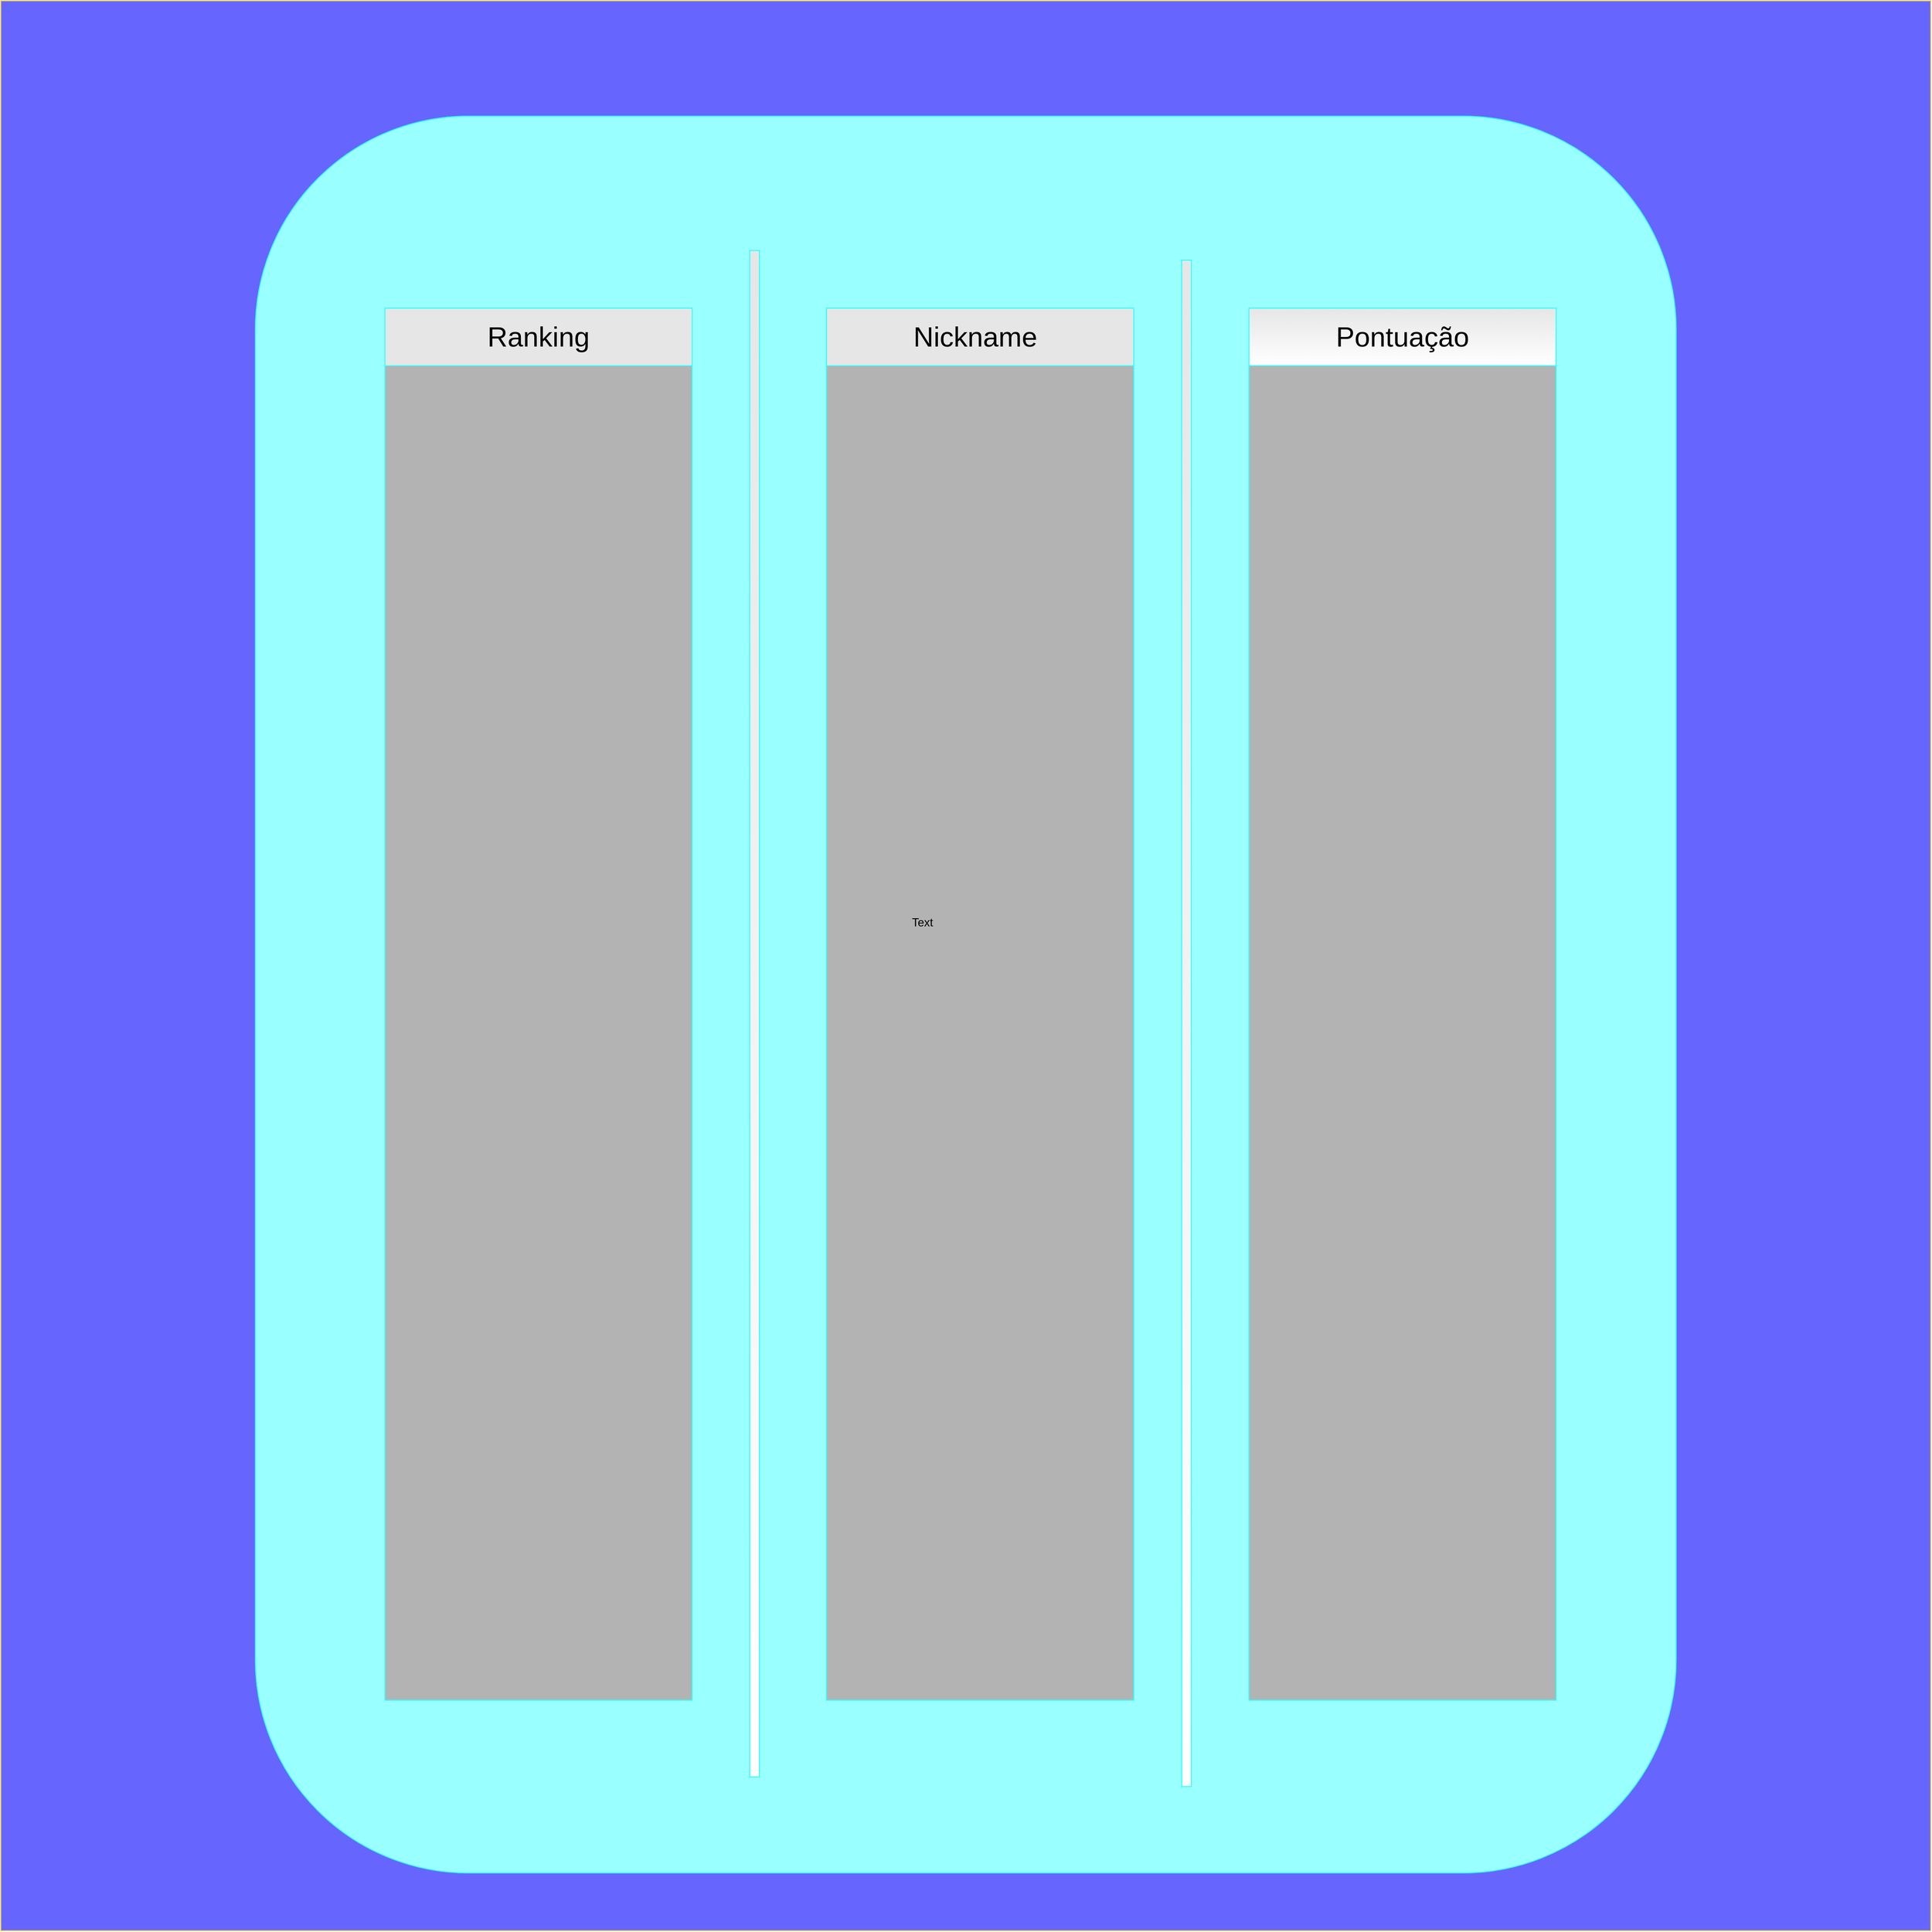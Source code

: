 <mxfile version="13.9.7" type="device"><diagram id="tdLI76YokpQRJ9Fc4uhg" name="Page-1"><mxGraphModel dx="2378" dy="1305" grid="1" gridSize="10" guides="1" tooltips="1" connect="1" arrows="1" fold="1" page="1" pageScale="1" pageWidth="1600" pageHeight="1200" math="0" shadow="0"><root><mxCell id="0"/><mxCell id="1" parent="0"/><mxCell id="Rby6YlOPOLiGavJvdLbu-1" value="" style="whiteSpace=wrap;html=1;aspect=fixed;strokeColor=#d6b656;fillColor=#6666FF;" vertex="1" parent="1"><mxGeometry x="70" y="180" width="2010" height="2010" as="geometry"/></mxCell><mxCell id="Rby6YlOPOLiGavJvdLbu-12" value="c" style="rounded=1;whiteSpace=wrap;html=1;strokeColor=#33FFFF;fillColor=#99FFFF;" vertex="1" parent="1"><mxGeometry x="335" y="300" width="1480" height="1830" as="geometry"/></mxCell><mxCell id="Rby6YlOPOLiGavJvdLbu-91" value="&lt;span style=&quot;color: rgba(0 , 0 , 0 , 0) ; font-family: monospace ; font-size: 0px&quot;&gt;%3CmxGraphModel%3E%3Croot%3E%3CmxCell%20id%3D%220%22%2F%3E%3CmxCell%20id%3D%221%22%20parent%3D%220%22%2F%3E%3CmxCell%20id%3D%222%22%20value%3D%22%22%20style%3D%22rounded%3D0%3BwhiteSpace%3Dwrap%3Bhtml%3D1%3BstrokeColor%3D%2333FFFF%3BfillColor%3D%23FFFFFF%3BgradientColor%3Dnone%3B%22%20vertex%3D%221%22%20parent%3D%221%22%3E%3CmxGeometry%20x%3D%22930%22%20y%3D%22500%22%20width%3D%22320%22%20height%3D%2260%22%20as%3D%22geometry%22%2F%3E%3C%2FmxCell%3E%3C%2Froot%3E%3C%2FmxGraphModel%3E&lt;/span&gt;" style="rounded=0;whiteSpace=wrap;html=1;strokeColor=#33FFFF;gradientColor=none;fillColor=#E6E6E6;" vertex="1" parent="1"><mxGeometry x="470" y="500" width="320" height="60" as="geometry"/></mxCell><mxCell id="Rby6YlOPOLiGavJvdLbu-92" value="" style="rounded=0;whiteSpace=wrap;html=1;strokeColor=#33FFFF;gradientColor=none;fillColor=#E6E6E6;" vertex="1" parent="1"><mxGeometry x="930" y="500" width="320" height="60" as="geometry"/></mxCell><mxCell id="Rby6YlOPOLiGavJvdLbu-93" value="" style="rounded=0;whiteSpace=wrap;html=1;strokeColor=#33FFFF;gradientColor=#ffffff;fillColor=#E6E6E6;" vertex="1" parent="1"><mxGeometry x="1370" y="500" width="320" height="60" as="geometry"/></mxCell><mxCell id="Rby6YlOPOLiGavJvdLbu-94" value="" style="rounded=0;whiteSpace=wrap;html=1;strokeColor=#33FFFF;gradientColor=none;fillColor=#B3B3B3;" vertex="1" parent="1"><mxGeometry x="470" y="560" width="320" height="1390" as="geometry"/></mxCell><mxCell id="Rby6YlOPOLiGavJvdLbu-95" value="" style="rounded=0;whiteSpace=wrap;html=1;strokeColor=#33FFFF;gradientColor=none;fillColor=#B3B3B3;" vertex="1" parent="1"><mxGeometry x="930" y="560" width="320" height="1390" as="geometry"/></mxCell><mxCell id="Rby6YlOPOLiGavJvdLbu-96" value="" style="rounded=0;whiteSpace=wrap;html=1;strokeColor=#33FFFF;gradientColor=none;fillColor=#B3B3B3;" vertex="1" parent="1"><mxGeometry x="1370" y="560" width="320" height="1390" as="geometry"/></mxCell><mxCell id="Rby6YlOPOLiGavJvdLbu-97" value="" style="rounded=0;whiteSpace=wrap;html=1;strokeColor=#33FFFF;fillColor=#E6E6E6;gradientColor=#ffffff;" vertex="1" parent="1"><mxGeometry x="850" y="440" width="10" height="1590" as="geometry"/></mxCell><mxCell id="Rby6YlOPOLiGavJvdLbu-98" value="" style="rounded=0;whiteSpace=wrap;html=1;strokeColor=#33FFFF;fillColor=#E6E6E6;gradientColor=#ffffff;" vertex="1" parent="1"><mxGeometry x="1300" y="450" width="10" height="1590" as="geometry"/></mxCell><mxCell id="Rby6YlOPOLiGavJvdLbu-99" value="Text" style="text;html=1;strokeColor=none;fillColor=none;align=center;verticalAlign=middle;whiteSpace=wrap;rounded=0;" vertex="1" parent="1"><mxGeometry x="1010" y="1130" width="40" height="20" as="geometry"/></mxCell><mxCell id="Rby6YlOPOLiGavJvdLbu-100" value="&lt;span style=&quot;font-size: 29px&quot;&gt;Nickname&lt;/span&gt;" style="text;html=1;strokeColor=none;fillColor=none;align=center;verticalAlign=middle;whiteSpace=wrap;rounded=0;" vertex="1" parent="1"><mxGeometry x="960" y="510" width="250" height="40" as="geometry"/></mxCell><mxCell id="Rby6YlOPOLiGavJvdLbu-101" value="&lt;span style=&quot;font-size: 29px&quot;&gt;Pontuação&lt;/span&gt;" style="text;html=1;strokeColor=none;fillColor=none;align=center;verticalAlign=middle;whiteSpace=wrap;rounded=0;" vertex="1" parent="1"><mxGeometry x="1405" y="510" width="250" height="40" as="geometry"/></mxCell><mxCell id="Rby6YlOPOLiGavJvdLbu-102" value="&lt;span style=&quot;font-size: 29px&quot;&gt;Ranking&lt;/span&gt;" style="text;html=1;strokeColor=none;fillColor=none;align=center;verticalAlign=middle;whiteSpace=wrap;rounded=0;" vertex="1" parent="1"><mxGeometry x="505" y="510" width="250" height="40" as="geometry"/></mxCell></root></mxGraphModel></diagram></mxfile>